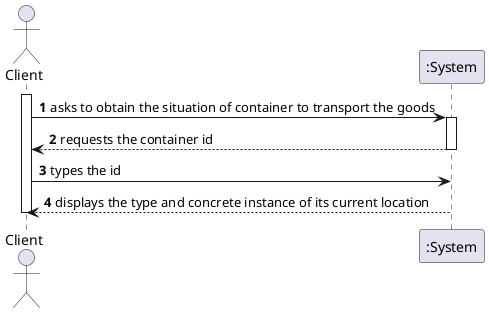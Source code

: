 @startuml
'https://plantuml.com/sequence-diagram

autonumber
actor Client as C

activate C
C -> ":System" : asks to obtain the situation of container to transport the goods
activate ":System"
":System" --> C : requests the container id
deactivate ":System"
C -> ":System" : types the id


":System" --> C : displays the type and concrete instance of its current location
deactivate ":System"

deactivate C
@enduml